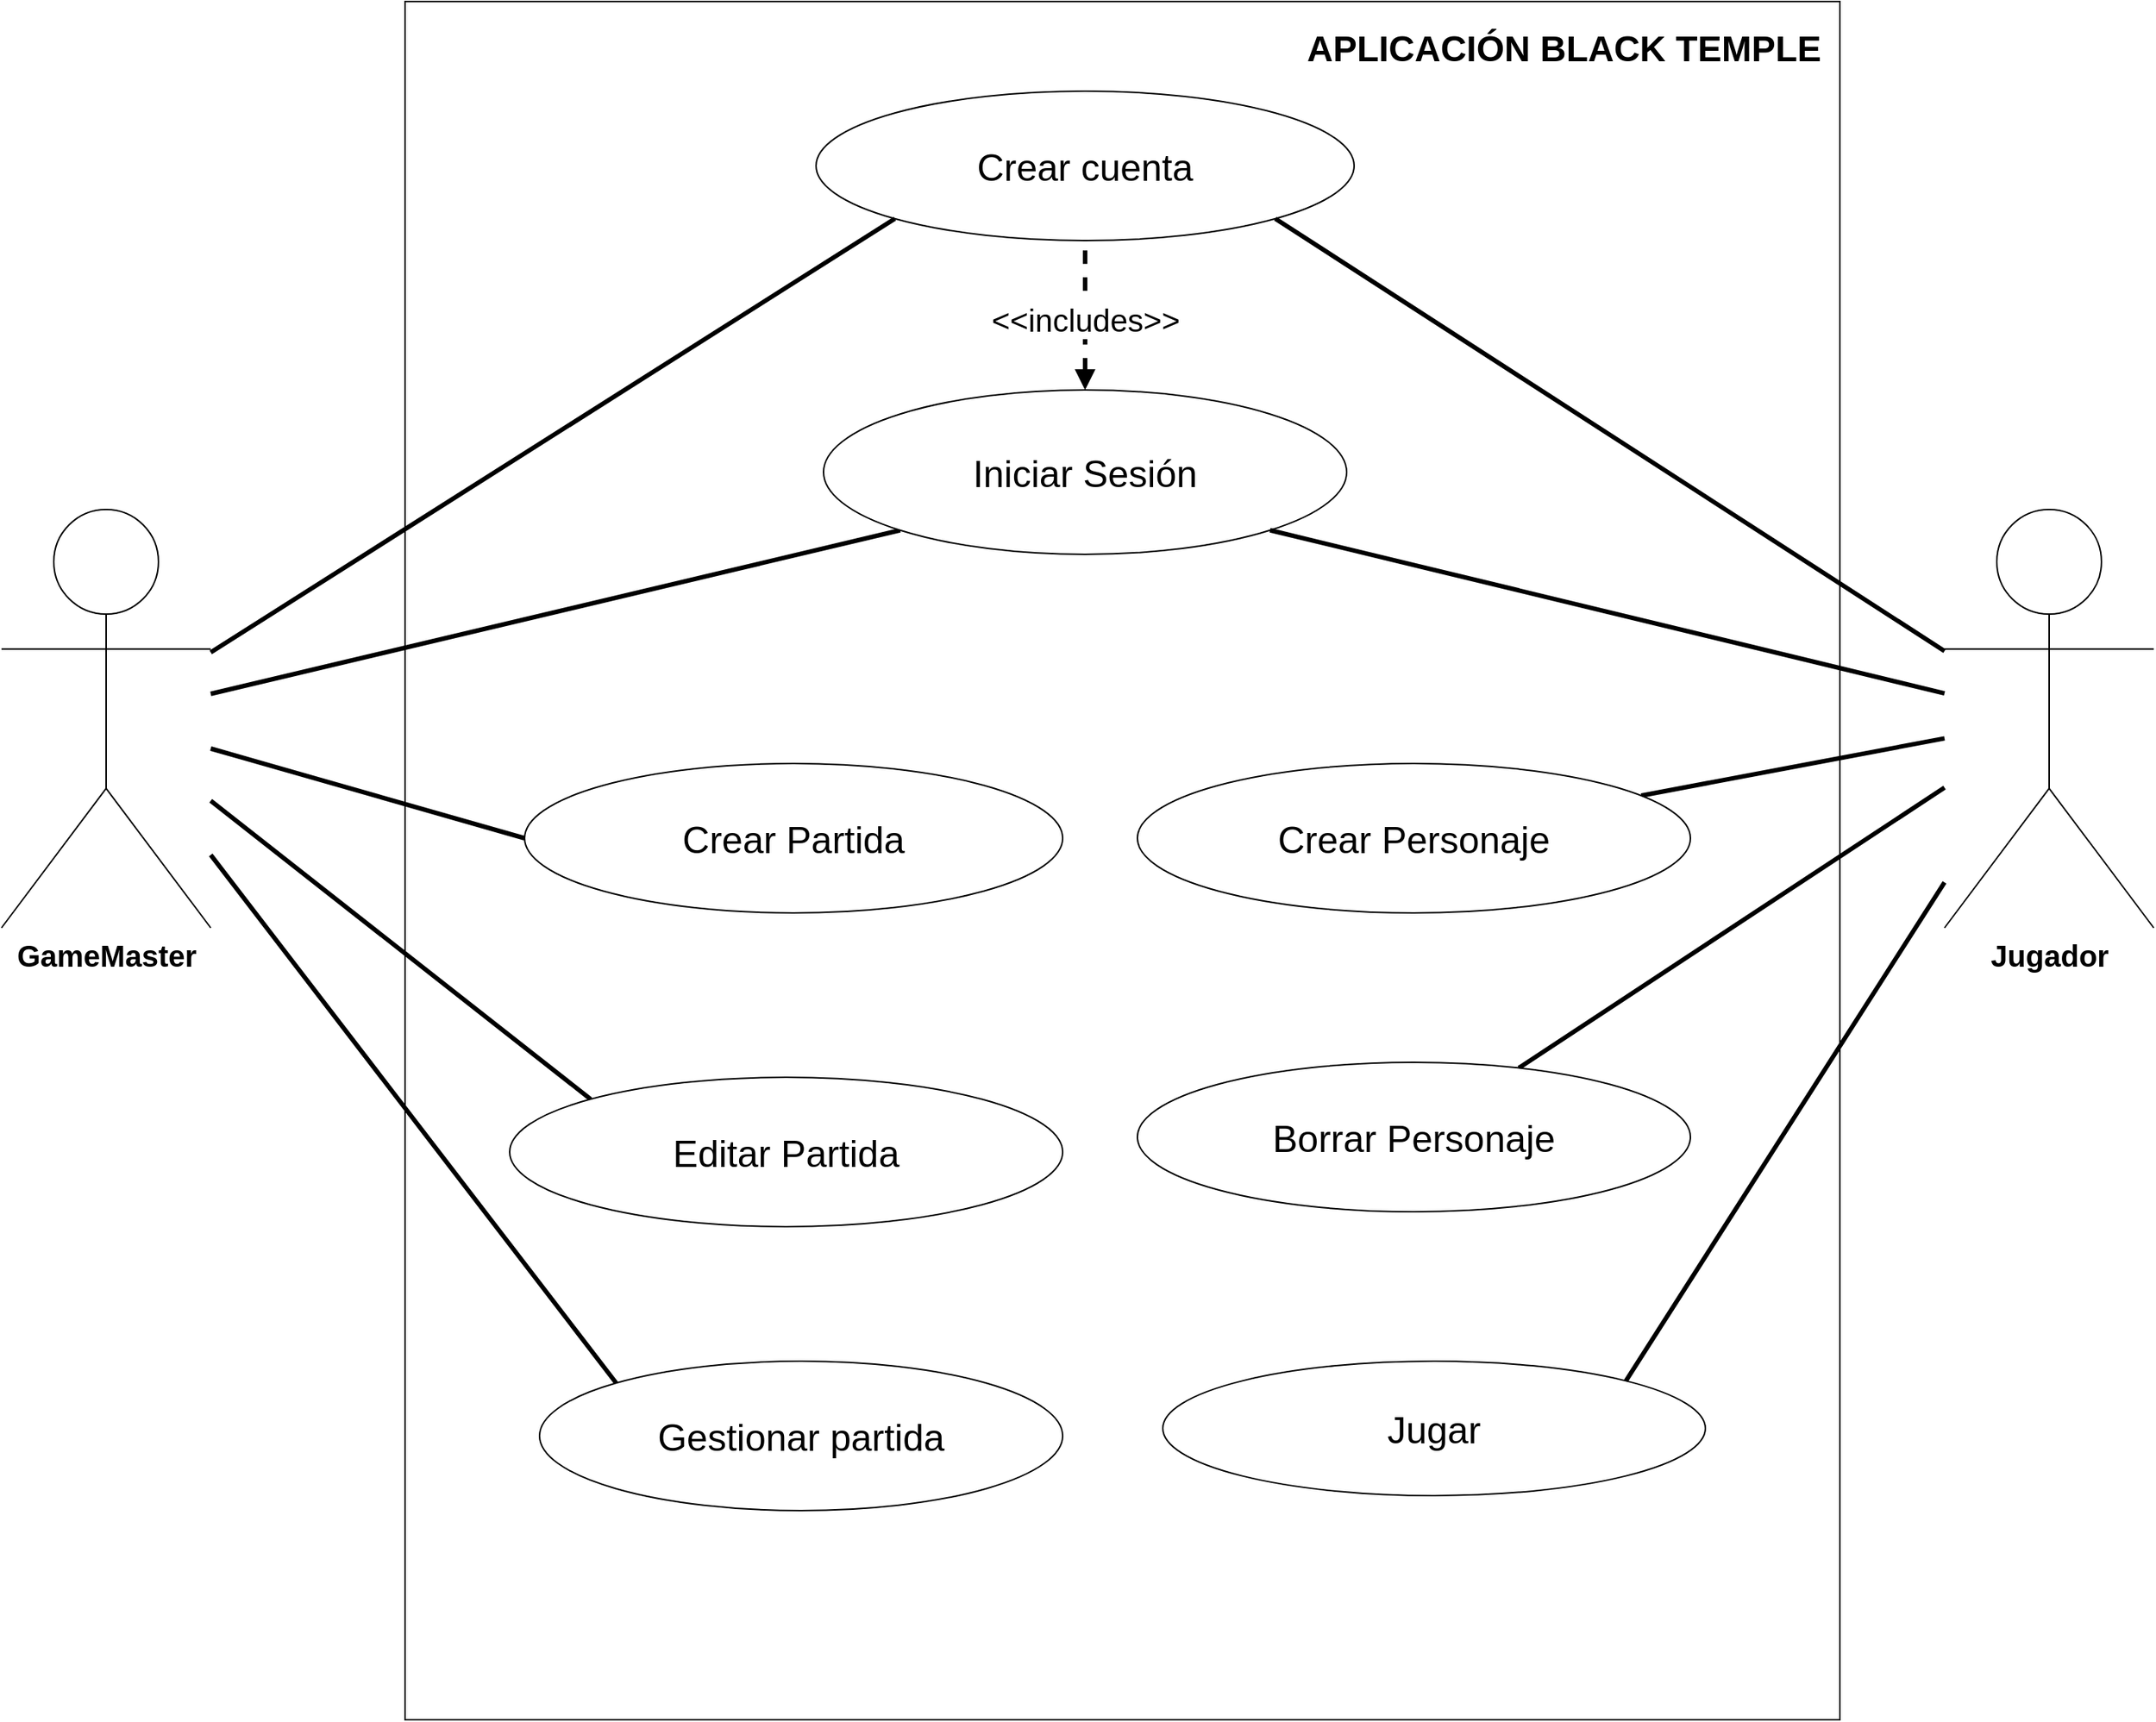 <mxfile>
    <diagram id="vnUm_FQlFw-wfIJW9HKE" name="Page-1">
        <mxGraphModel dx="1915" dy="1416" grid="1" gridSize="10" guides="1" tooltips="1" connect="1" arrows="1" fold="1" page="1" pageScale="1" pageWidth="1654" pageHeight="2336" math="0" shadow="0">
            <root>
                <mxCell id="0"/>
                <mxCell id="1" parent="0"/>
                <mxCell id="VcYzZ7AECSM5LdjoIxmg-3" value="" style="whiteSpace=wrap;html=1;" parent="1" vertex="1">
                    <mxGeometry x="320" y="100" width="960" height="1150" as="geometry"/>
                </mxCell>
                <mxCell id="VcYzZ7AECSM5LdjoIxmg-23" style="edgeStyle=none;shape=connector;rounded=1;html=1;entryX=0;entryY=0;entryDx=0;entryDy=0;labelBackgroundColor=default;strokeColor=default;strokeWidth=3;fontFamily=Helvetica;fontSize=20;fontColor=default;startArrow=none;startFill=0;endArrow=none;endFill=0;" parent="1" source="VcYzZ7AECSM5LdjoIxmg-2" target="VcYzZ7AECSM5LdjoIxmg-22" edge="1">
                    <mxGeometry relative="1" as="geometry"/>
                </mxCell>
                <mxCell id="VcYzZ7AECSM5LdjoIxmg-2" value="&lt;font style=&quot;font-size: 20px;&quot;&gt;&lt;b&gt;GameMaster&lt;/b&gt;&lt;/font&gt;" style="shape=umlActor;verticalLabelPosition=bottom;verticalAlign=top;html=1;outlineConnect=0;aspect=fixed;" parent="1" vertex="1">
                    <mxGeometry x="50" y="440" width="140" height="280" as="geometry"/>
                </mxCell>
                <mxCell id="Si45mnx1yo_rYDjhlf1i-1" value="&lt;font style=&quot;font-size: 25px;&quot;&gt;Crear cuenta&lt;/font&gt;" style="ellipse;whiteSpace=wrap;html=1;fontSize=25;" parent="1" vertex="1">
                    <mxGeometry x="595" y="160" width="360" height="100" as="geometry"/>
                </mxCell>
                <mxCell id="VcYzZ7AECSM5LdjoIxmg-7" style="edgeStyle=none;shape=connector;rounded=1;html=1;labelBackgroundColor=default;strokeColor=default;strokeWidth=3;fontFamily=Helvetica;fontSize=11;fontColor=default;endArrow=none;endFill=0;exitX=0;exitY=1;exitDx=0;exitDy=0;" parent="1" source="VcYzZ7AECSM5LdjoIxmg-5" target="VcYzZ7AECSM5LdjoIxmg-2" edge="1">
                    <mxGeometry relative="1" as="geometry"/>
                </mxCell>
                <mxCell id="VcYzZ7AECSM5LdjoIxmg-11" style="edgeStyle=none;shape=connector;rounded=1;html=1;entryX=0.5;entryY=1;entryDx=0;entryDy=0;labelBackgroundColor=default;strokeColor=default;strokeWidth=3;fontFamily=Helvetica;fontSize=11;fontColor=default;endArrow=none;endFill=0;dashed=1;startArrow=block;startFill=1;" parent="1" source="VcYzZ7AECSM5LdjoIxmg-5" target="Si45mnx1yo_rYDjhlf1i-1" edge="1">
                    <mxGeometry relative="1" as="geometry"/>
                </mxCell>
                <mxCell id="Si45mnx1yo_rYDjhlf1i-11" value="&lt;font style=&quot;font-size: 21px;&quot;&gt;&amp;lt;&amp;lt;includes&amp;gt;&amp;gt;&lt;/font&gt;" style="edgeLabel;html=1;align=center;verticalAlign=middle;resizable=0;points=[];fontSize=17;" parent="VcYzZ7AECSM5LdjoIxmg-11" connectable="0" vertex="1">
                    <mxGeometry x="-0.264" y="1" relative="1" as="geometry">
                        <mxPoint x="1" y="-10" as="offset"/>
                    </mxGeometry>
                </mxCell>
                <mxCell id="VcYzZ7AECSM5LdjoIxmg-5" value="&lt;font style=&quot;font-size: 25px;&quot;&gt;Iniciar Sesión&lt;/font&gt;" style="ellipse;whiteSpace=wrap;html=1;fontSize=25;" parent="1" vertex="1">
                    <mxGeometry x="600" y="360" width="350" height="110" as="geometry"/>
                </mxCell>
                <mxCell id="VcYzZ7AECSM5LdjoIxmg-17" style="edgeStyle=none;shape=connector;rounded=1;html=1;labelBackgroundColor=default;strokeColor=default;strokeWidth=3;fontFamily=Helvetica;fontSize=20;fontColor=default;startArrow=none;startFill=0;endArrow=none;endFill=0;" parent="1" source="Si45mnx1yo_rYDjhlf1i-3" target="VcYzZ7AECSM5LdjoIxmg-16" edge="1">
                    <mxGeometry relative="1" as="geometry"/>
                </mxCell>
                <mxCell id="Si45mnx1yo_rYDjhlf1i-3" value="&lt;font style=&quot;font-size: 25px;&quot;&gt;Crear Personaje&lt;/font&gt;" style="ellipse;whiteSpace=wrap;html=1;fontSize=25;" parent="1" vertex="1">
                    <mxGeometry x="810" y="610" width="370" height="100" as="geometry"/>
                </mxCell>
                <mxCell id="VcYzZ7AECSM5LdjoIxmg-9" style="edgeStyle=none;shape=connector;rounded=1;html=1;labelBackgroundColor=default;strokeColor=default;strokeWidth=3;fontFamily=Helvetica;fontSize=11;fontColor=default;endArrow=none;endFill=0;exitX=0;exitY=0.5;exitDx=0;exitDy=0;" parent="1" source="Si45mnx1yo_rYDjhlf1i-4" target="VcYzZ7AECSM5LdjoIxmg-2" edge="1">
                    <mxGeometry relative="1" as="geometry"/>
                </mxCell>
                <mxCell id="Si45mnx1yo_rYDjhlf1i-4" value="&lt;font style=&quot;font-size: 25px;&quot;&gt;Crear Partida&lt;/font&gt;" style="ellipse;whiteSpace=wrap;html=1;fontSize=25;" parent="1" vertex="1">
                    <mxGeometry x="400" y="610" width="360" height="100" as="geometry"/>
                </mxCell>
                <mxCell id="VcYzZ7AECSM5LdjoIxmg-10" style="edgeStyle=none;shape=connector;rounded=1;html=1;labelBackgroundColor=default;strokeColor=default;strokeWidth=3;fontFamily=Helvetica;fontSize=11;fontColor=default;endArrow=none;endFill=0;exitX=0;exitY=0;exitDx=0;exitDy=0;" parent="1" source="Si45mnx1yo_rYDjhlf1i-5" target="VcYzZ7AECSM5LdjoIxmg-2" edge="1">
                    <mxGeometry relative="1" as="geometry"/>
                </mxCell>
                <mxCell id="Si45mnx1yo_rYDjhlf1i-5" value="&lt;font style=&quot;font-size: 25px;&quot;&gt;Editar Partida&lt;/font&gt;" style="ellipse;whiteSpace=wrap;html=1;fontSize=25;" parent="1" vertex="1">
                    <mxGeometry x="390" y="820" width="370" height="100" as="geometry"/>
                </mxCell>
                <mxCell id="VcYzZ7AECSM5LdjoIxmg-6" style="edgeStyle=none;html=1;exitX=0;exitY=1;exitDx=0;exitDy=0;strokeWidth=3;endArrow=none;endFill=0;" parent="1" source="Si45mnx1yo_rYDjhlf1i-1" target="VcYzZ7AECSM5LdjoIxmg-2" edge="1">
                    <mxGeometry relative="1" as="geometry"/>
                </mxCell>
                <mxCell id="VcYzZ7AECSM5LdjoIxmg-14" value="&lt;font style=&quot;font-size: 25px;&quot;&gt;Jugar&lt;/font&gt;" style="ellipse;whiteSpace=wrap;html=1;fontSize=25;" parent="1" vertex="1">
                    <mxGeometry x="827" y="1010" width="363" height="90" as="geometry"/>
                </mxCell>
                <mxCell id="VcYzZ7AECSM5LdjoIxmg-18" style="edgeStyle=none;shape=connector;rounded=1;html=1;entryX=1;entryY=0;entryDx=0;entryDy=0;labelBackgroundColor=default;strokeColor=default;strokeWidth=3;fontFamily=Helvetica;fontSize=20;fontColor=default;startArrow=none;startFill=0;endArrow=none;endFill=0;" parent="1" source="VcYzZ7AECSM5LdjoIxmg-16" target="VcYzZ7AECSM5LdjoIxmg-14" edge="1">
                    <mxGeometry relative="1" as="geometry"/>
                </mxCell>
                <mxCell id="VcYzZ7AECSM5LdjoIxmg-20" style="edgeStyle=none;shape=connector;rounded=1;html=1;entryX=1;entryY=1;entryDx=0;entryDy=0;labelBackgroundColor=default;strokeColor=default;strokeWidth=3;fontFamily=Helvetica;fontSize=20;fontColor=default;startArrow=none;startFill=0;endArrow=none;endFill=0;" parent="1" source="VcYzZ7AECSM5LdjoIxmg-16" target="Si45mnx1yo_rYDjhlf1i-1" edge="1">
                    <mxGeometry relative="1" as="geometry"/>
                </mxCell>
                <mxCell id="VcYzZ7AECSM5LdjoIxmg-21" style="edgeStyle=none;shape=connector;rounded=1;html=1;entryX=1;entryY=1;entryDx=0;entryDy=0;labelBackgroundColor=default;strokeColor=default;strokeWidth=3;fontFamily=Helvetica;fontSize=20;fontColor=default;startArrow=none;startFill=0;endArrow=none;endFill=0;" parent="1" source="VcYzZ7AECSM5LdjoIxmg-16" target="VcYzZ7AECSM5LdjoIxmg-5" edge="1">
                    <mxGeometry relative="1" as="geometry"/>
                </mxCell>
                <mxCell id="4" style="edgeStyle=none;html=1;endArrow=none;endFill=0;fontSize=20;strokeWidth=3;startArrow=none;startFill=0;" edge="1" parent="1" source="VcYzZ7AECSM5LdjoIxmg-16" target="3">
                    <mxGeometry relative="1" as="geometry"/>
                </mxCell>
                <mxCell id="VcYzZ7AECSM5LdjoIxmg-16" value="&lt;font style=&quot;font-size: 20px;&quot;&gt;&lt;b&gt;Jugador&lt;/b&gt;&lt;/font&gt;" style="shape=umlActor;verticalLabelPosition=bottom;verticalAlign=top;html=1;outlineConnect=0;aspect=fixed;" parent="1" vertex="1">
                    <mxGeometry x="1350" y="440" width="140" height="280" as="geometry"/>
                </mxCell>
                <mxCell id="VcYzZ7AECSM5LdjoIxmg-22" value="&lt;font style=&quot;font-size: 25px;&quot;&gt;Gestionar partida&lt;/font&gt;" style="ellipse;whiteSpace=wrap;html=1;fontSize=25;" parent="1" vertex="1">
                    <mxGeometry x="410" y="1010" width="350" height="100" as="geometry"/>
                </mxCell>
                <mxCell id="2" value="APLICACIÓN BLACK TEMPLE" style="text;strokeColor=none;fillColor=none;html=1;fontSize=24;fontStyle=1;verticalAlign=middle;align=center;" parent="1" vertex="1">
                    <mxGeometry x="930" y="112" width="330" height="40" as="geometry"/>
                </mxCell>
                <mxCell id="3" value="&lt;font style=&quot;font-size: 25px;&quot;&gt;Borrar Personaje&lt;/font&gt;" style="ellipse;whiteSpace=wrap;html=1;fontSize=25;" vertex="1" parent="1">
                    <mxGeometry x="810" y="810" width="370" height="100" as="geometry"/>
                </mxCell>
            </root>
        </mxGraphModel>
    </diagram>
</mxfile>